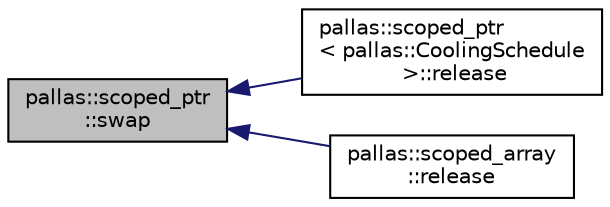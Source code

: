 digraph "pallas::scoped_ptr::swap"
{
  edge [fontname="Helvetica",fontsize="10",labelfontname="Helvetica",labelfontsize="10"];
  node [fontname="Helvetica",fontsize="10",shape=record];
  rankdir="LR";
  Node1 [label="pallas::scoped_ptr\l::swap",height=0.2,width=0.4,color="black", fillcolor="grey75", style="filled", fontcolor="black"];
  Node1 -> Node2 [dir="back",color="midnightblue",fontsize="10",style="solid",fontname="Helvetica"];
  Node2 [label="pallas::scoped_ptr\l\< pallas::CoolingSchedule\l \>::release",height=0.2,width=0.4,color="black", fillcolor="white", style="filled",URL="$classpallas_1_1scoped__ptr.html#a6c1340add3990cc8d894f1f957f8f1b6",tooltip="Release a pointer. "];
  Node1 -> Node3 [dir="back",color="midnightblue",fontsize="10",style="solid",fontname="Helvetica"];
  Node3 [label="pallas::scoped_array\l::release",height=0.2,width=0.4,color="black", fillcolor="white", style="filled",URL="$classpallas_1_1scoped__array.html#a8726d3cc35fa753c875985bdbb9d53f0",tooltip="Release an array.]. "];
}
